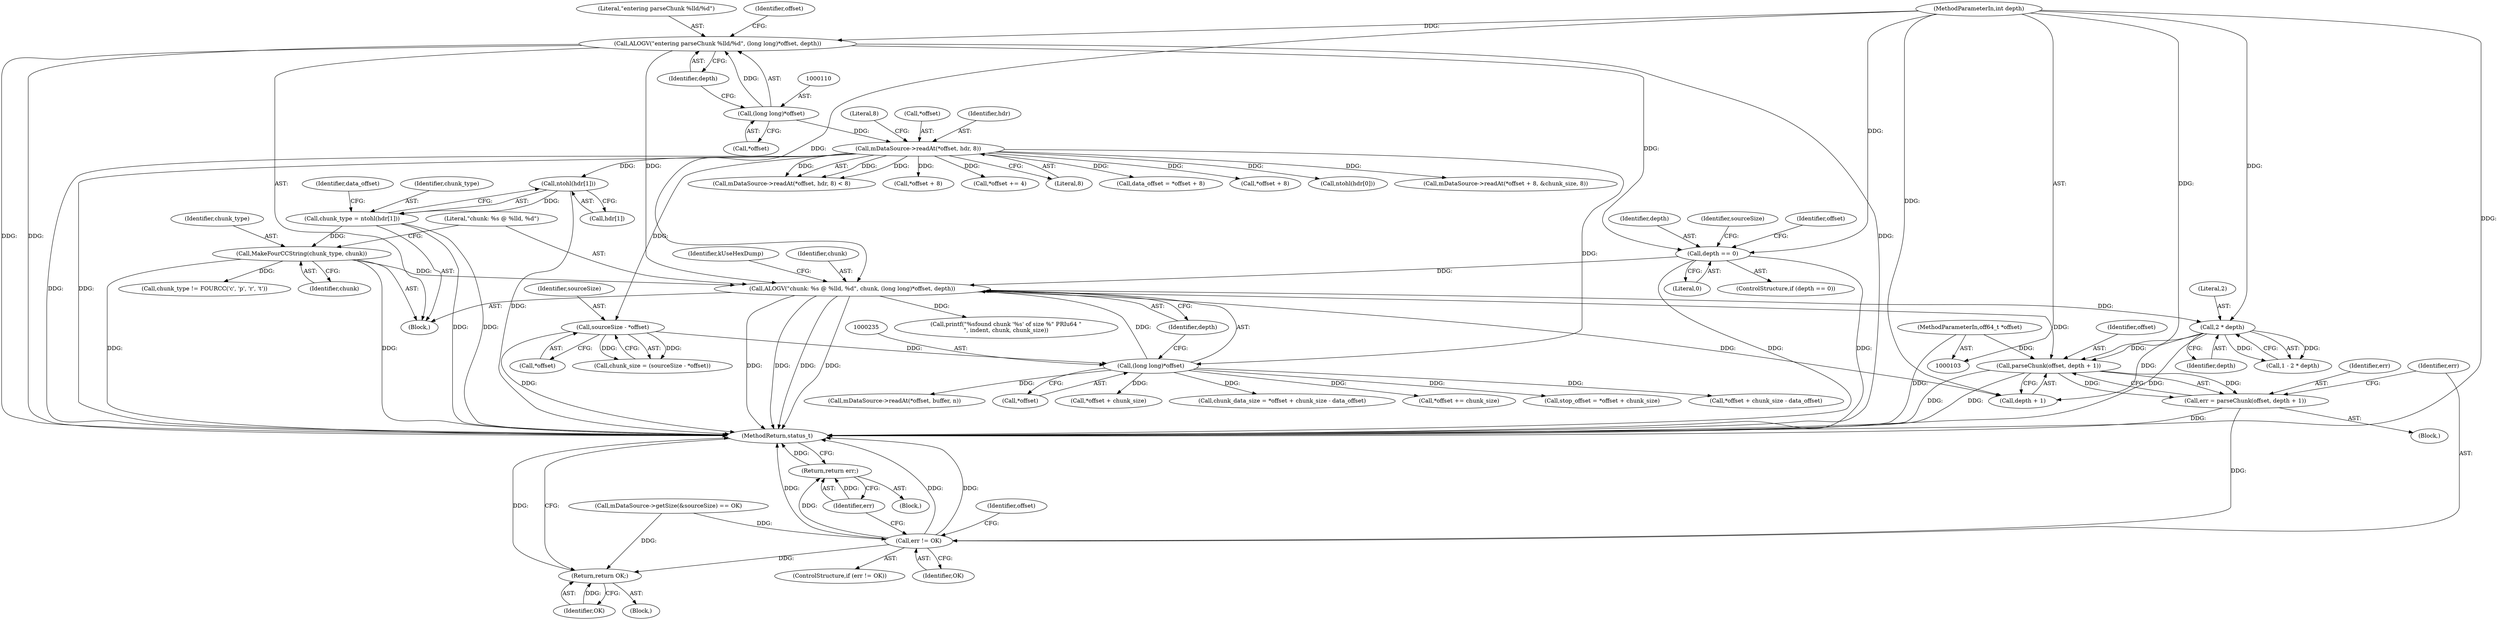 digraph "0_Android_e7142a0703bc93f75e213e96ebc19000022afed9@pointer" {
"1000350" [label="(Call,parseChunk(offset, depth + 1))"];
"1000104" [label="(MethodParameterIn,off64_t *offset)"];
"1000257" [label="(Call,2 * depth)"];
"1000231" [label="(Call,ALOGV(\"chunk: %s @ %lld, %d\", chunk, (long long)*offset, depth))"];
"1000228" [label="(Call,MakeFourCCString(chunk_type, chunk))"];
"1000134" [label="(Call,chunk_type = ntohl(hdr[1]))"];
"1000136" [label="(Call,ntohl(hdr[1]))"];
"1000117" [label="(Call,mDataSource->readAt(*offset, hdr, 8))"];
"1000109" [label="(Call,(long long)*offset)"];
"1000234" [label="(Call,(long long)*offset)"];
"1000201" [label="(Call,sourceSize - *offset)"];
"1000187" [label="(Call,depth == 0)"];
"1000107" [label="(Call,ALOGV(\"entering parseChunk %lld/%d\", (long long)*offset, depth))"];
"1000105" [label="(MethodParameterIn,int depth)"];
"1000348" [label="(Call,err = parseChunk(offset, depth + 1))"];
"1000356" [label="(Call,err != OK)"];
"1000360" [label="(Return,return err;)"];
"1000370" [label="(Return,return OK;)"];
"1000104" [label="(MethodParameterIn,off64_t *offset)"];
"1000258" [label="(Literal,2)"];
"1000282" [label="(Call,mDataSource->readAt(*offset, buffer, n))"];
"1000129" [label="(Call,ntohl(hdr[0]))"];
"1000154" [label="(Call,mDataSource->readAt(*offset + 8, &chunk_size, 8))"];
"1000344" [label="(Identifier,offset)"];
"1000236" [label="(Call,*offset)"];
"1000333" [label="(Call,*offset + chunk_size)"];
"1000233" [label="(Identifier,chunk)"];
"1000117" [label="(Call,mDataSource->readAt(*offset, hdr, 8))"];
"1000116" [label="(Call,mDataSource->readAt(*offset, hdr, 8) < 8)"];
"1000109" [label="(Call,(long long)*offset)"];
"1000238" [label="(Identifier,depth)"];
"1000155" [label="(Call,*offset + 8)"];
"1000136" [label="(Call,ntohl(hdr[1]))"];
"1000203" [label="(Call,*offset)"];
"1000228" [label="(Call,MakeFourCCString(chunk_type, chunk))"];
"1000113" [label="(Identifier,depth)"];
"1000255" [label="(Call,1 - 2 * depth)"];
"1000231" [label="(Call,ALOGV(\"chunk: %s @ %lld, %d\", chunk, (long long)*offset, depth))"];
"1000142" [label="(Identifier,data_offset)"];
"1000371" [label="(Identifier,OK)"];
"1000187" [label="(Call,depth == 0)"];
"1000213" [label="(Call,*offset += 4)"];
"1000260" [label="(Call,printf(\"%sfound chunk '%s' of size %\" PRIu64 \"\n\", indent, chunk, chunk_size))"];
"1000189" [label="(Literal,0)"];
"1000360" [label="(Return,return err;)"];
"1000298" [label="(Call,chunk_data_size = *offset + chunk_size - data_offset)"];
"1000215" [label="(Identifier,offset)"];
"1000240" [label="(Identifier,kUseHexDump)"];
"1000193" [label="(Call,mDataSource->getSize(&sourceSize) == OK)"];
"1000202" [label="(Identifier,sourceSize)"];
"1000119" [label="(Identifier,offset)"];
"1000121" [label="(Literal,8)"];
"1000188" [label="(Identifier,depth)"];
"1000348" [label="(Call,err = parseChunk(offset, depth + 1))"];
"1000230" [label="(Identifier,chunk)"];
"1000122" [label="(Literal,8)"];
"1000137" [label="(Call,hdr[1])"];
"1000352" [label="(Call,depth + 1)"];
"1003268" [label="(Call,*offset += chunk_size)"];
"1000135" [label="(Identifier,chunk_type)"];
"1000355" [label="(ControlStructure,if (err != OK))"];
"1000118" [label="(Call,*offset)"];
"1000351" [label="(Identifier,offset)"];
"1000201" [label="(Call,sourceSize - *offset)"];
"1000331" [label="(Call,stop_offset = *offset + chunk_size)"];
"1000257" [label="(Call,2 * depth)"];
"1000346" [label="(Block,)"];
"1000357" [label="(Identifier,err)"];
"1000196" [label="(Identifier,sourceSize)"];
"1000186" [label="(ControlStructure,if (depth == 0))"];
"1000358" [label="(Identifier,OK)"];
"1003275" [label="(MethodReturn,status_t)"];
"1000259" [label="(Identifier,depth)"];
"1000350" [label="(Call,parseChunk(offset, depth + 1))"];
"1000199" [label="(Call,chunk_size = (sourceSize - *offset))"];
"1000356" [label="(Call,err != OK)"];
"1000329" [label="(Block,)"];
"1000359" [label="(Block,)"];
"1000300" [label="(Call,*offset + chunk_size - data_offset)"];
"1000234" [label="(Call,(long long)*offset)"];
"1000107" [label="(Call,ALOGV(\"entering parseChunk %lld/%d\", (long long)*offset, depth))"];
"1000229" [label="(Identifier,chunk_type)"];
"1000111" [label="(Call,*offset)"];
"1000120" [label="(Identifier,hdr)"];
"1000108" [label="(Literal,\"entering parseChunk %lld/%d\")"];
"1000349" [label="(Identifier,err)"];
"1000370" [label="(Return,return OK;)"];
"1000141" [label="(Call,data_offset = *offset + 8)"];
"1000232" [label="(Literal,\"chunk: %s @ %lld, %d\")"];
"1000134" [label="(Call,chunk_type = ntohl(hdr[1]))"];
"1000105" [label="(MethodParameterIn,int depth)"];
"1000361" [label="(Identifier,err)"];
"1000106" [label="(Block,)"];
"1000308" [label="(Call,chunk_type != FOURCC('c', 'p', 'r', 't'))"];
"1000143" [label="(Call,*offset + 8)"];
"1000350" -> "1000348"  [label="AST: "];
"1000350" -> "1000352"  [label="CFG: "];
"1000351" -> "1000350"  [label="AST: "];
"1000352" -> "1000350"  [label="AST: "];
"1000348" -> "1000350"  [label="CFG: "];
"1000350" -> "1003275"  [label="DDG: "];
"1000350" -> "1003275"  [label="DDG: "];
"1000350" -> "1000348"  [label="DDG: "];
"1000350" -> "1000348"  [label="DDG: "];
"1000104" -> "1000350"  [label="DDG: "];
"1000257" -> "1000350"  [label="DDG: "];
"1000231" -> "1000350"  [label="DDG: "];
"1000105" -> "1000350"  [label="DDG: "];
"1000104" -> "1000103"  [label="AST: "];
"1000104" -> "1003275"  [label="DDG: "];
"1000257" -> "1000255"  [label="AST: "];
"1000257" -> "1000259"  [label="CFG: "];
"1000258" -> "1000257"  [label="AST: "];
"1000259" -> "1000257"  [label="AST: "];
"1000255" -> "1000257"  [label="CFG: "];
"1000257" -> "1003275"  [label="DDG: "];
"1000257" -> "1000255"  [label="DDG: "];
"1000257" -> "1000255"  [label="DDG: "];
"1000231" -> "1000257"  [label="DDG: "];
"1000105" -> "1000257"  [label="DDG: "];
"1000257" -> "1000352"  [label="DDG: "];
"1000231" -> "1000106"  [label="AST: "];
"1000231" -> "1000238"  [label="CFG: "];
"1000232" -> "1000231"  [label="AST: "];
"1000233" -> "1000231"  [label="AST: "];
"1000234" -> "1000231"  [label="AST: "];
"1000238" -> "1000231"  [label="AST: "];
"1000240" -> "1000231"  [label="CFG: "];
"1000231" -> "1003275"  [label="DDG: "];
"1000231" -> "1003275"  [label="DDG: "];
"1000231" -> "1003275"  [label="DDG: "];
"1000231" -> "1003275"  [label="DDG: "];
"1000228" -> "1000231"  [label="DDG: "];
"1000234" -> "1000231"  [label="DDG: "];
"1000187" -> "1000231"  [label="DDG: "];
"1000107" -> "1000231"  [label="DDG: "];
"1000105" -> "1000231"  [label="DDG: "];
"1000231" -> "1000260"  [label="DDG: "];
"1000231" -> "1000352"  [label="DDG: "];
"1000228" -> "1000106"  [label="AST: "];
"1000228" -> "1000230"  [label="CFG: "];
"1000229" -> "1000228"  [label="AST: "];
"1000230" -> "1000228"  [label="AST: "];
"1000232" -> "1000228"  [label="CFG: "];
"1000228" -> "1003275"  [label="DDG: "];
"1000228" -> "1003275"  [label="DDG: "];
"1000134" -> "1000228"  [label="DDG: "];
"1000228" -> "1000308"  [label="DDG: "];
"1000134" -> "1000106"  [label="AST: "];
"1000134" -> "1000136"  [label="CFG: "];
"1000135" -> "1000134"  [label="AST: "];
"1000136" -> "1000134"  [label="AST: "];
"1000142" -> "1000134"  [label="CFG: "];
"1000134" -> "1003275"  [label="DDG: "];
"1000134" -> "1003275"  [label="DDG: "];
"1000136" -> "1000134"  [label="DDG: "];
"1000136" -> "1000137"  [label="CFG: "];
"1000137" -> "1000136"  [label="AST: "];
"1000136" -> "1003275"  [label="DDG: "];
"1000117" -> "1000136"  [label="DDG: "];
"1000117" -> "1000116"  [label="AST: "];
"1000117" -> "1000121"  [label="CFG: "];
"1000118" -> "1000117"  [label="AST: "];
"1000120" -> "1000117"  [label="AST: "];
"1000121" -> "1000117"  [label="AST: "];
"1000122" -> "1000117"  [label="CFG: "];
"1000117" -> "1003275"  [label="DDG: "];
"1000117" -> "1003275"  [label="DDG: "];
"1000117" -> "1000116"  [label="DDG: "];
"1000117" -> "1000116"  [label="DDG: "];
"1000117" -> "1000116"  [label="DDG: "];
"1000109" -> "1000117"  [label="DDG: "];
"1000117" -> "1000129"  [label="DDG: "];
"1000117" -> "1000141"  [label="DDG: "];
"1000117" -> "1000143"  [label="DDG: "];
"1000117" -> "1000154"  [label="DDG: "];
"1000117" -> "1000155"  [label="DDG: "];
"1000117" -> "1000201"  [label="DDG: "];
"1000117" -> "1000213"  [label="DDG: "];
"1000117" -> "1000234"  [label="DDG: "];
"1000109" -> "1000107"  [label="AST: "];
"1000109" -> "1000111"  [label="CFG: "];
"1000110" -> "1000109"  [label="AST: "];
"1000111" -> "1000109"  [label="AST: "];
"1000113" -> "1000109"  [label="CFG: "];
"1000109" -> "1000107"  [label="DDG: "];
"1000234" -> "1000236"  [label="CFG: "];
"1000235" -> "1000234"  [label="AST: "];
"1000236" -> "1000234"  [label="AST: "];
"1000238" -> "1000234"  [label="CFG: "];
"1000201" -> "1000234"  [label="DDG: "];
"1000234" -> "1000282"  [label="DDG: "];
"1000234" -> "1000298"  [label="DDG: "];
"1000234" -> "1000300"  [label="DDG: "];
"1000234" -> "1000331"  [label="DDG: "];
"1000234" -> "1000333"  [label="DDG: "];
"1000234" -> "1003268"  [label="DDG: "];
"1000201" -> "1000199"  [label="AST: "];
"1000201" -> "1000203"  [label="CFG: "];
"1000202" -> "1000201"  [label="AST: "];
"1000203" -> "1000201"  [label="AST: "];
"1000199" -> "1000201"  [label="CFG: "];
"1000201" -> "1003275"  [label="DDG: "];
"1000201" -> "1000199"  [label="DDG: "];
"1000201" -> "1000199"  [label="DDG: "];
"1000187" -> "1000186"  [label="AST: "];
"1000187" -> "1000189"  [label="CFG: "];
"1000188" -> "1000187"  [label="AST: "];
"1000189" -> "1000187"  [label="AST: "];
"1000196" -> "1000187"  [label="CFG: "];
"1000215" -> "1000187"  [label="CFG: "];
"1000187" -> "1003275"  [label="DDG: "];
"1000187" -> "1003275"  [label="DDG: "];
"1000107" -> "1000187"  [label="DDG: "];
"1000105" -> "1000187"  [label="DDG: "];
"1000107" -> "1000106"  [label="AST: "];
"1000107" -> "1000113"  [label="CFG: "];
"1000108" -> "1000107"  [label="AST: "];
"1000113" -> "1000107"  [label="AST: "];
"1000119" -> "1000107"  [label="CFG: "];
"1000107" -> "1003275"  [label="DDG: "];
"1000107" -> "1003275"  [label="DDG: "];
"1000107" -> "1003275"  [label="DDG: "];
"1000105" -> "1000107"  [label="DDG: "];
"1000105" -> "1000103"  [label="AST: "];
"1000105" -> "1003275"  [label="DDG: "];
"1000105" -> "1000352"  [label="DDG: "];
"1000348" -> "1000346"  [label="AST: "];
"1000349" -> "1000348"  [label="AST: "];
"1000357" -> "1000348"  [label="CFG: "];
"1000348" -> "1003275"  [label="DDG: "];
"1000348" -> "1000356"  [label="DDG: "];
"1000356" -> "1000355"  [label="AST: "];
"1000356" -> "1000358"  [label="CFG: "];
"1000357" -> "1000356"  [label="AST: "];
"1000358" -> "1000356"  [label="AST: "];
"1000344" -> "1000356"  [label="CFG: "];
"1000361" -> "1000356"  [label="CFG: "];
"1000356" -> "1003275"  [label="DDG: "];
"1000356" -> "1003275"  [label="DDG: "];
"1000356" -> "1003275"  [label="DDG: "];
"1000193" -> "1000356"  [label="DDG: "];
"1000356" -> "1000360"  [label="DDG: "];
"1000356" -> "1000370"  [label="DDG: "];
"1000360" -> "1000359"  [label="AST: "];
"1000360" -> "1000361"  [label="CFG: "];
"1000361" -> "1000360"  [label="AST: "];
"1003275" -> "1000360"  [label="CFG: "];
"1000360" -> "1003275"  [label="DDG: "];
"1000361" -> "1000360"  [label="DDG: "];
"1000370" -> "1000329"  [label="AST: "];
"1000370" -> "1000371"  [label="CFG: "];
"1000371" -> "1000370"  [label="AST: "];
"1003275" -> "1000370"  [label="CFG: "];
"1000370" -> "1003275"  [label="DDG: "];
"1000371" -> "1000370"  [label="DDG: "];
"1000193" -> "1000370"  [label="DDG: "];
}
